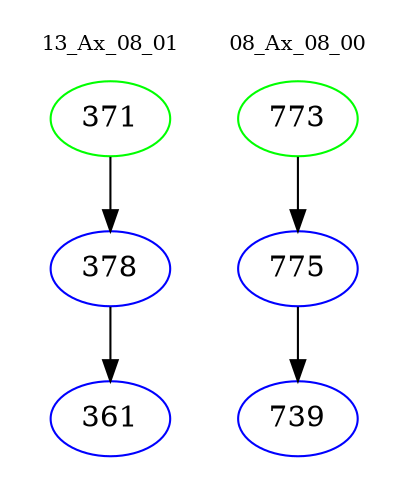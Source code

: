 digraph{
subgraph cluster_0 {
color = white
label = "13_Ax_08_01";
fontsize=10;
T0_371 [label="371", color="green"]
T0_371 -> T0_378 [color="black"]
T0_378 [label="378", color="blue"]
T0_378 -> T0_361 [color="black"]
T0_361 [label="361", color="blue"]
}
subgraph cluster_1 {
color = white
label = "08_Ax_08_00";
fontsize=10;
T1_773 [label="773", color="green"]
T1_773 -> T1_775 [color="black"]
T1_775 [label="775", color="blue"]
T1_775 -> T1_739 [color="black"]
T1_739 [label="739", color="blue"]
}
}
